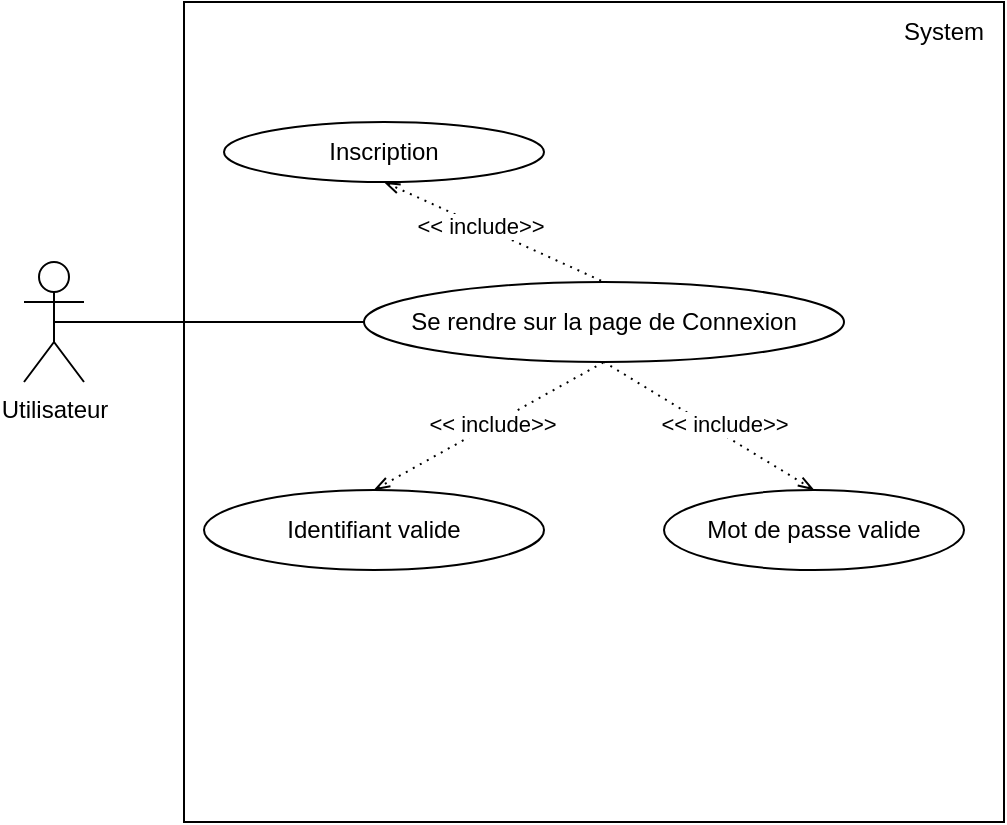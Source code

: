 <mxfile version="15.8.7" type="device"><diagram id="vX_JZilt1_NkTynuFbuc" name="Page-1"><mxGraphModel dx="946" dy="672" grid="1" gridSize="10" guides="1" tooltips="1" connect="1" arrows="1" fold="1" page="1" pageScale="1" pageWidth="1169" pageHeight="827" math="0" shadow="0"><root><mxCell id="0"/><mxCell id="1" parent="0"/><mxCell id="IpVAzS2gfv5q_oDBFodu-1" value="" style="whiteSpace=wrap;html=1;aspect=fixed;" parent="1" vertex="1"><mxGeometry x="250" y="130" width="410" height="410" as="geometry"/></mxCell><mxCell id="IpVAzS2gfv5q_oDBFodu-2" value="Utilisateur" style="shape=umlActor;verticalLabelPosition=bottom;verticalAlign=top;html=1;outlineConnect=0;" parent="1" vertex="1"><mxGeometry x="170" y="260" width="30" height="60" as="geometry"/></mxCell><mxCell id="IpVAzS2gfv5q_oDBFodu-3" value="Se rendre sur la page de Connexion" style="ellipse;whiteSpace=wrap;html=1;" parent="1" vertex="1"><mxGeometry x="340" y="270" width="240" height="40" as="geometry"/></mxCell><mxCell id="IpVAzS2gfv5q_oDBFodu-4" value="System" style="text;html=1;strokeColor=none;fillColor=none;align=center;verticalAlign=middle;whiteSpace=wrap;rounded=0;" parent="1" vertex="1"><mxGeometry x="600" y="130" width="60" height="30" as="geometry"/></mxCell><mxCell id="IpVAzS2gfv5q_oDBFodu-5" value="Mot de passe valide" style="ellipse;whiteSpace=wrap;html=1;" parent="1" vertex="1"><mxGeometry x="490" y="374" width="150" height="40" as="geometry"/></mxCell><mxCell id="IpVAzS2gfv5q_oDBFodu-6" value="Identifiant valide" style="ellipse;whiteSpace=wrap;html=1;" parent="1" vertex="1"><mxGeometry x="260" y="374" width="170" height="40" as="geometry"/></mxCell><mxCell id="IpVAzS2gfv5q_oDBFodu-7" value="Inscription" style="ellipse;whiteSpace=wrap;html=1;" parent="1" vertex="1"><mxGeometry x="270" y="190" width="160" height="30" as="geometry"/></mxCell><mxCell id="IpVAzS2gfv5q_oDBFodu-9" value="" style="endArrow=none;dashed=1;html=1;dashPattern=1 3;strokeWidth=1;rounded=0;exitX=0.5;exitY=1;exitDx=0;exitDy=0;entryX=0.5;entryY=0;entryDx=0;entryDy=0;startArrow=openThin;startFill=0;targetPerimeterSpacing=0;sourcePerimeterSpacing=0;jumpSize=6;" parent="1" source="IpVAzS2gfv5q_oDBFodu-7" target="IpVAzS2gfv5q_oDBFodu-3" edge="1"><mxGeometry width="50" height="50" relative="1" as="geometry"><mxPoint x="410" y="360" as="sourcePoint"/><mxPoint x="460" y="310" as="targetPoint"/></mxGeometry></mxCell><mxCell id="IpVAzS2gfv5q_oDBFodu-10" value="&amp;lt;&amp;lt; include&amp;gt;&amp;gt;" style="edgeLabel;html=1;align=center;verticalAlign=middle;resizable=0;points=[];" parent="IpVAzS2gfv5q_oDBFodu-9" vertex="1" connectable="0"><mxGeometry x="0.559" y="2" relative="1" as="geometry"><mxPoint x="-39" y="-15" as="offset"/></mxGeometry></mxCell><mxCell id="IpVAzS2gfv5q_oDBFodu-11" value="" style="endArrow=none;dashed=1;html=1;dashPattern=1 3;strokeWidth=1;rounded=0;exitX=0.5;exitY=0;exitDx=0;exitDy=0;entryX=0.5;entryY=1;entryDx=0;entryDy=0;startArrow=openThin;startFill=0;targetPerimeterSpacing=0;sourcePerimeterSpacing=0;jumpSize=6;" parent="1" source="IpVAzS2gfv5q_oDBFodu-5" target="IpVAzS2gfv5q_oDBFodu-3" edge="1"><mxGeometry width="50" height="50" relative="1" as="geometry"><mxPoint x="360" y="200" as="sourcePoint"/><mxPoint x="460" y="250" as="targetPoint"/></mxGeometry></mxCell><mxCell id="IpVAzS2gfv5q_oDBFodu-12" value="&amp;lt;&amp;lt; include&amp;gt;&amp;gt;" style="edgeLabel;html=1;align=center;verticalAlign=middle;resizable=0;points=[];" parent="IpVAzS2gfv5q_oDBFodu-11" vertex="1" connectable="0"><mxGeometry x="0.559" y="2" relative="1" as="geometry"><mxPoint x="38" y="15" as="offset"/></mxGeometry></mxCell><mxCell id="IpVAzS2gfv5q_oDBFodu-13" value="" style="endArrow=none;dashed=1;html=1;dashPattern=1 3;strokeWidth=1;rounded=0;exitX=0.5;exitY=0;exitDx=0;exitDy=0;entryX=0.5;entryY=1;entryDx=0;entryDy=0;startArrow=openThin;startFill=0;targetPerimeterSpacing=0;sourcePerimeterSpacing=0;jumpSize=6;" parent="1" source="IpVAzS2gfv5q_oDBFodu-6" target="IpVAzS2gfv5q_oDBFodu-3" edge="1"><mxGeometry width="50" height="50" relative="1" as="geometry"><mxPoint x="370" y="210" as="sourcePoint"/><mxPoint x="470" y="260" as="targetPoint"/></mxGeometry></mxCell><mxCell id="IpVAzS2gfv5q_oDBFodu-14" value="&amp;lt;&amp;lt; include&amp;gt;&amp;gt;" style="edgeLabel;html=1;align=center;verticalAlign=middle;resizable=0;points=[];" parent="IpVAzS2gfv5q_oDBFodu-13" vertex="1" connectable="0"><mxGeometry x="0.559" y="2" relative="1" as="geometry"><mxPoint x="-30" y="18" as="offset"/></mxGeometry></mxCell><mxCell id="IpVAzS2gfv5q_oDBFodu-15" value="" style="endArrow=none;html=1;rounded=0;sourcePerimeterSpacing=0;targetPerimeterSpacing=0;strokeWidth=1;jumpSize=6;exitX=0.5;exitY=0.5;exitDx=0;exitDy=0;exitPerimeter=0;entryX=0;entryY=0.5;entryDx=0;entryDy=0;" parent="1" source="IpVAzS2gfv5q_oDBFodu-2" target="IpVAzS2gfv5q_oDBFodu-3" edge="1"><mxGeometry width="50" height="50" relative="1" as="geometry"><mxPoint x="410" y="360" as="sourcePoint"/><mxPoint x="460" y="310" as="targetPoint"/></mxGeometry></mxCell></root></mxGraphModel></diagram></mxfile>